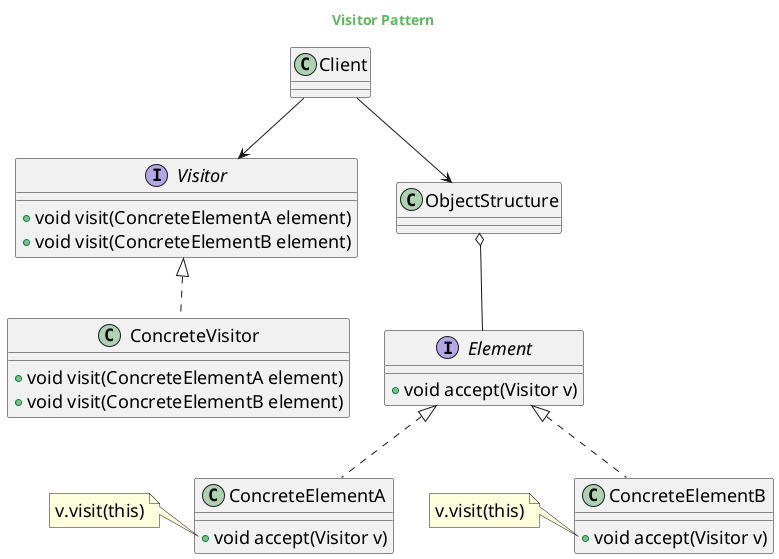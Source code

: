 @startuml

skinparam backgroundcolor transparent
skinparam classFontSize 18
skinparam noteFontSize 18
skinparam arrowFontSize 18
skinparam classAttributeFontSize 18

skinparam titleFontColor #5cb85c

Title Visitor Pattern

interface Visitor{
    + void visit(ConcreteElementA element)
    + void visit(ConcreteElementB element)
}

interface Element{
    + void accept(Visitor v)
}

class ConcreteElementA implements Element{
    + void accept(Visitor v)
}

class ConcreteElementB implements Element{
    + void accept(Visitor v)
}

class ConcreteVisitor implements Visitor{
    + void visit(ConcreteElementA element)
    + void visit(ConcreteElementB element)
}

class ObjectStructure

ObjectStructure o-- Element

class Client

Client --> Visitor
Client --> ObjectStructure

note left of ConcreteElementA::accept
    v.visit(this)
end note

note left of ConcreteElementB::accept
    v.visit(this)
end note

@enduml